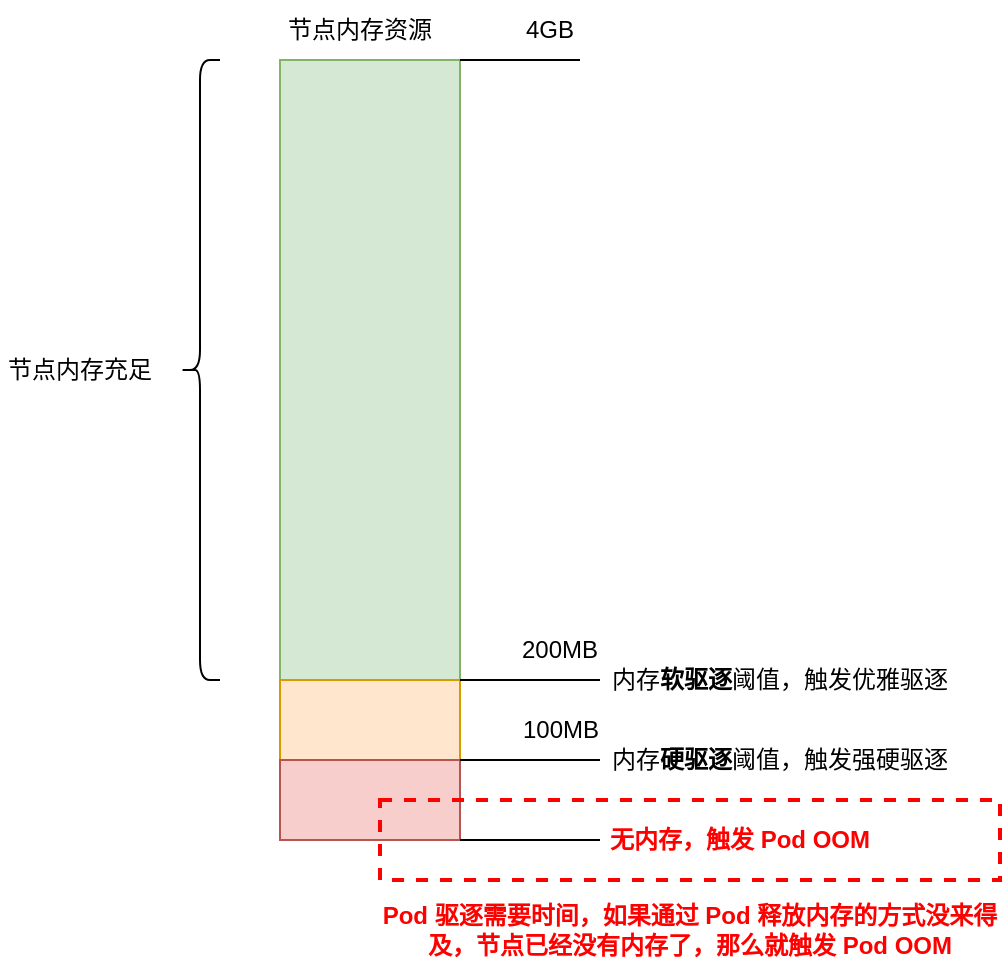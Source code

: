 <mxfile version="20.3.2" type="device"><diagram id="jolA7AKWZrJqZ3J9KKWc" name="第 1 页"><mxGraphModel dx="1038" dy="490" grid="1" gridSize="10" guides="1" tooltips="1" connect="1" arrows="1" fold="1" page="1" pageScale="1" pageWidth="827" pageHeight="1169" math="0" shadow="0"><root><mxCell id="0"/><mxCell id="1" parent="0"/><mxCell id="i-QsMWcfATeCwNHyEByQ-1" value="" style="rounded=0;whiteSpace=wrap;html=1;fillColor=#d5e8d4;strokeColor=#82b366;" vertex="1" parent="1"><mxGeometry x="180" y="90" width="90" height="390" as="geometry"/></mxCell><mxCell id="i-QsMWcfATeCwNHyEByQ-2" value="节点内存资源" style="text;html=1;strokeColor=none;fillColor=none;align=center;verticalAlign=middle;whiteSpace=wrap;rounded=0;" vertex="1" parent="1"><mxGeometry x="180" y="60" width="80" height="30" as="geometry"/></mxCell><mxCell id="i-QsMWcfATeCwNHyEByQ-3" value="" style="rounded=0;whiteSpace=wrap;html=1;fillColor=#ffe6cc;strokeColor=#d79b00;" vertex="1" parent="1"><mxGeometry x="180" y="400" width="90" height="80" as="geometry"/></mxCell><mxCell id="i-QsMWcfATeCwNHyEByQ-4" value="" style="rounded=0;whiteSpace=wrap;html=1;fillColor=#f8cecc;strokeColor=#b85450;" vertex="1" parent="1"><mxGeometry x="180" y="440" width="90" height="40" as="geometry"/></mxCell><mxCell id="i-QsMWcfATeCwNHyEByQ-5" value="" style="endArrow=none;html=1;rounded=0;exitX=1;exitY=0;exitDx=0;exitDy=0;" edge="1" parent="1" source="i-QsMWcfATeCwNHyEByQ-1"><mxGeometry width="50" height="50" relative="1" as="geometry"><mxPoint x="390" y="160" as="sourcePoint"/><mxPoint x="330" y="90" as="targetPoint"/></mxGeometry></mxCell><mxCell id="i-QsMWcfATeCwNHyEByQ-6" value="" style="endArrow=none;html=1;rounded=0;exitX=1;exitY=0;exitDx=0;exitDy=0;entryX=0;entryY=0.5;entryDx=0;entryDy=0;" edge="1" parent="1" target="i-QsMWcfATeCwNHyEByQ-9"><mxGeometry width="50" height="50" relative="1" as="geometry"><mxPoint x="270" y="400" as="sourcePoint"/><mxPoint x="330" y="400" as="targetPoint"/></mxGeometry></mxCell><mxCell id="i-QsMWcfATeCwNHyEByQ-7" value="" style="endArrow=none;html=1;rounded=0;exitX=1;exitY=0;exitDx=0;exitDy=0;entryX=0;entryY=0.5;entryDx=0;entryDy=0;" edge="1" parent="1" target="i-QsMWcfATeCwNHyEByQ-10"><mxGeometry width="50" height="50" relative="1" as="geometry"><mxPoint x="270" y="440" as="sourcePoint"/><mxPoint x="330" y="440" as="targetPoint"/></mxGeometry></mxCell><mxCell id="i-QsMWcfATeCwNHyEByQ-8" value="" style="endArrow=none;html=1;rounded=0;exitX=1;exitY=1;exitDx=0;exitDy=0;entryX=0;entryY=0.5;entryDx=0;entryDy=0;" edge="1" parent="1" source="i-QsMWcfATeCwNHyEByQ-4" target="i-QsMWcfATeCwNHyEByQ-11"><mxGeometry width="50" height="50" relative="1" as="geometry"><mxPoint x="280" y="490" as="sourcePoint"/><mxPoint x="330" y="480" as="targetPoint"/></mxGeometry></mxCell><mxCell id="i-QsMWcfATeCwNHyEByQ-9" value="内存&lt;b&gt;软驱逐&lt;/b&gt;阈值，触发优雅驱逐" style="text;html=1;strokeColor=none;fillColor=none;align=center;verticalAlign=middle;whiteSpace=wrap;rounded=0;" vertex="1" parent="1"><mxGeometry x="340" y="385" width="180" height="30" as="geometry"/></mxCell><mxCell id="i-QsMWcfATeCwNHyEByQ-10" value="内存&lt;b&gt;硬驱逐&lt;/b&gt;阈值，触发强硬驱逐" style="text;html=1;strokeColor=none;fillColor=none;align=center;verticalAlign=middle;whiteSpace=wrap;rounded=0;" vertex="1" parent="1"><mxGeometry x="340" y="425" width="180" height="30" as="geometry"/></mxCell><mxCell id="i-QsMWcfATeCwNHyEByQ-11" value="无内存，触发 Pod OOM" style="text;html=1;strokeColor=none;fillColor=none;align=center;verticalAlign=middle;whiteSpace=wrap;rounded=0;fontStyle=1;fontColor=#FF0000;" vertex="1" parent="1"><mxGeometry x="340" y="465" width="140" height="30" as="geometry"/></mxCell><mxCell id="i-QsMWcfATeCwNHyEByQ-12" value="4GB" style="text;html=1;strokeColor=none;fillColor=none;align=center;verticalAlign=middle;whiteSpace=wrap;rounded=0;" vertex="1" parent="1"><mxGeometry x="300" y="60" width="30" height="30" as="geometry"/></mxCell><mxCell id="i-QsMWcfATeCwNHyEByQ-13" value="200MB" style="text;html=1;strokeColor=none;fillColor=none;align=center;verticalAlign=middle;whiteSpace=wrap;rounded=0;" vertex="1" parent="1"><mxGeometry x="300" y="370" width="40" height="30" as="geometry"/></mxCell><mxCell id="i-QsMWcfATeCwNHyEByQ-14" value="100MB" style="text;html=1;strokeColor=none;fillColor=none;align=center;verticalAlign=middle;whiteSpace=wrap;rounded=0;" vertex="1" parent="1"><mxGeometry x="303" y="410" width="35" height="30" as="geometry"/></mxCell><mxCell id="i-QsMWcfATeCwNHyEByQ-15" value="" style="shape=curlyBracket;whiteSpace=wrap;html=1;rounded=1;" vertex="1" parent="1"><mxGeometry x="130" y="90" width="20" height="310" as="geometry"/></mxCell><mxCell id="i-QsMWcfATeCwNHyEByQ-16" value="节点内存充足" style="text;html=1;strokeColor=none;fillColor=none;align=center;verticalAlign=middle;whiteSpace=wrap;rounded=0;" vertex="1" parent="1"><mxGeometry x="40" y="230" width="80" height="30" as="geometry"/></mxCell><mxCell id="i-QsMWcfATeCwNHyEByQ-17" value="" style="rounded=0;whiteSpace=wrap;html=1;fillColor=none;dashed=1;strokeWidth=2;strokeColor=#FF0000;" vertex="1" parent="1"><mxGeometry x="230" y="460" width="310" height="40" as="geometry"/></mxCell><mxCell id="i-QsMWcfATeCwNHyEByQ-19" value="Pod 驱逐需要时间，如果通过 Pod 释放内存的方式没来得及，节点已经没有内存了，那么就触发 Pod OOM" style="text;html=1;strokeColor=none;fillColor=none;align=center;verticalAlign=middle;whiteSpace=wrap;rounded=0;fontColor=#FF0000;fontStyle=1" vertex="1" parent="1"><mxGeometry x="230" y="510" width="310" height="30" as="geometry"/></mxCell></root></mxGraphModel></diagram></mxfile>